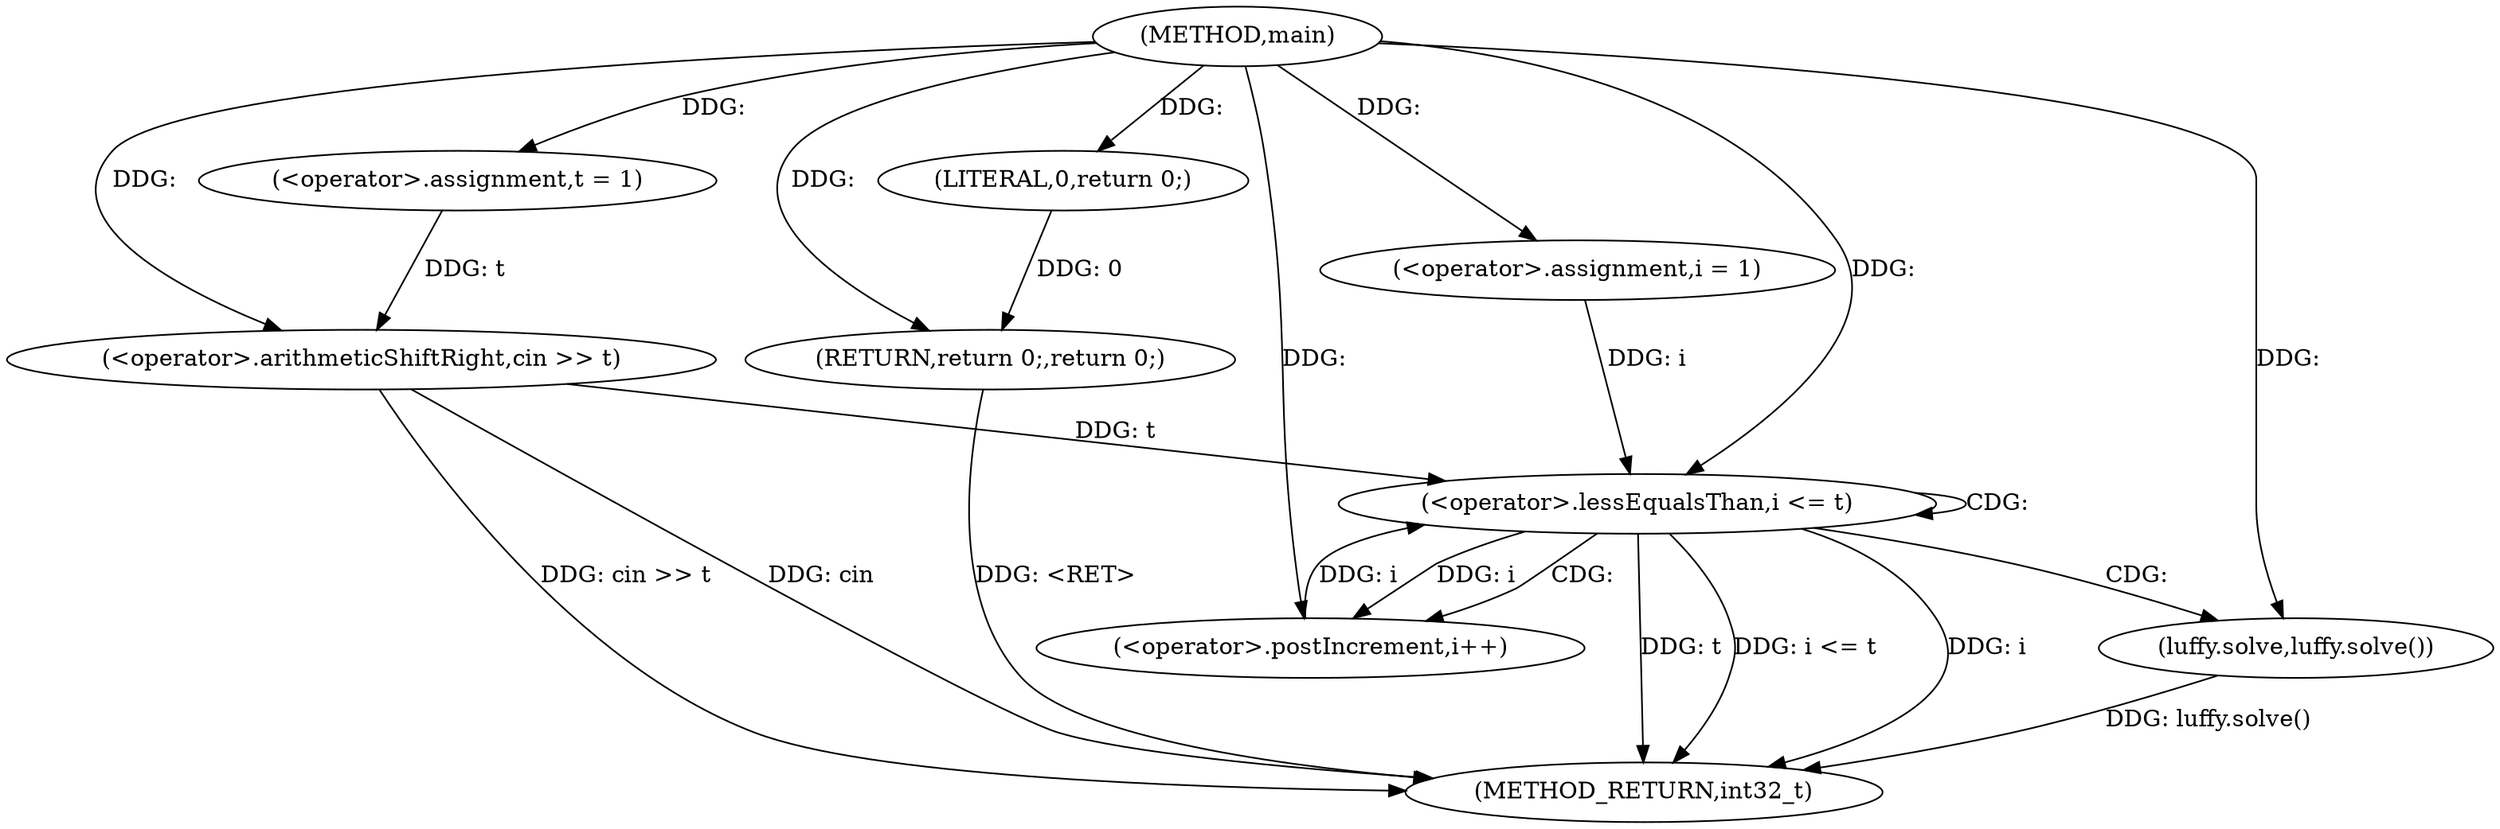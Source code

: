 digraph "main" {  
"1001888" [label = "(METHOD,main)" ]
"1001912" [label = "(METHOD_RETURN,int32_t)" ]
"1001892" [label = "(<operator>.assignment,t = 1)" ]
"1001895" [label = "(<operator>.arithmeticShiftRight,cin >> t)" ]
"1001910" [label = "(RETURN,return 0;,return 0;)" ]
"1001900" [label = "(<operator>.assignment,i = 1)" ]
"1001903" [label = "(<operator>.lessEqualsThan,i <= t)" ]
"1001906" [label = "(<operator>.postIncrement,i++)" ]
"1001911" [label = "(LITERAL,0,return 0;)" ]
"1001909" [label = "(luffy.solve,luffy.solve())" ]
  "1001910" -> "1001912"  [ label = "DDG: <RET>"] 
  "1001895" -> "1001912"  [ label = "DDG: cin >> t"] 
  "1001903" -> "1001912"  [ label = "DDG: i"] 
  "1001903" -> "1001912"  [ label = "DDG: t"] 
  "1001903" -> "1001912"  [ label = "DDG: i <= t"] 
  "1001909" -> "1001912"  [ label = "DDG: luffy.solve()"] 
  "1001895" -> "1001912"  [ label = "DDG: cin"] 
  "1001888" -> "1001892"  [ label = "DDG: "] 
  "1001911" -> "1001910"  [ label = "DDG: 0"] 
  "1001888" -> "1001910"  [ label = "DDG: "] 
  "1001888" -> "1001895"  [ label = "DDG: "] 
  "1001892" -> "1001895"  [ label = "DDG: t"] 
  "1001888" -> "1001900"  [ label = "DDG: "] 
  "1001888" -> "1001911"  [ label = "DDG: "] 
  "1001900" -> "1001903"  [ label = "DDG: i"] 
  "1001906" -> "1001903"  [ label = "DDG: i"] 
  "1001888" -> "1001903"  [ label = "DDG: "] 
  "1001895" -> "1001903"  [ label = "DDG: t"] 
  "1001903" -> "1001906"  [ label = "DDG: i"] 
  "1001888" -> "1001906"  [ label = "DDG: "] 
  "1001888" -> "1001909"  [ label = "DDG: "] 
  "1001903" -> "1001903"  [ label = "CDG: "] 
  "1001903" -> "1001909"  [ label = "CDG: "] 
  "1001903" -> "1001906"  [ label = "CDG: "] 
}
